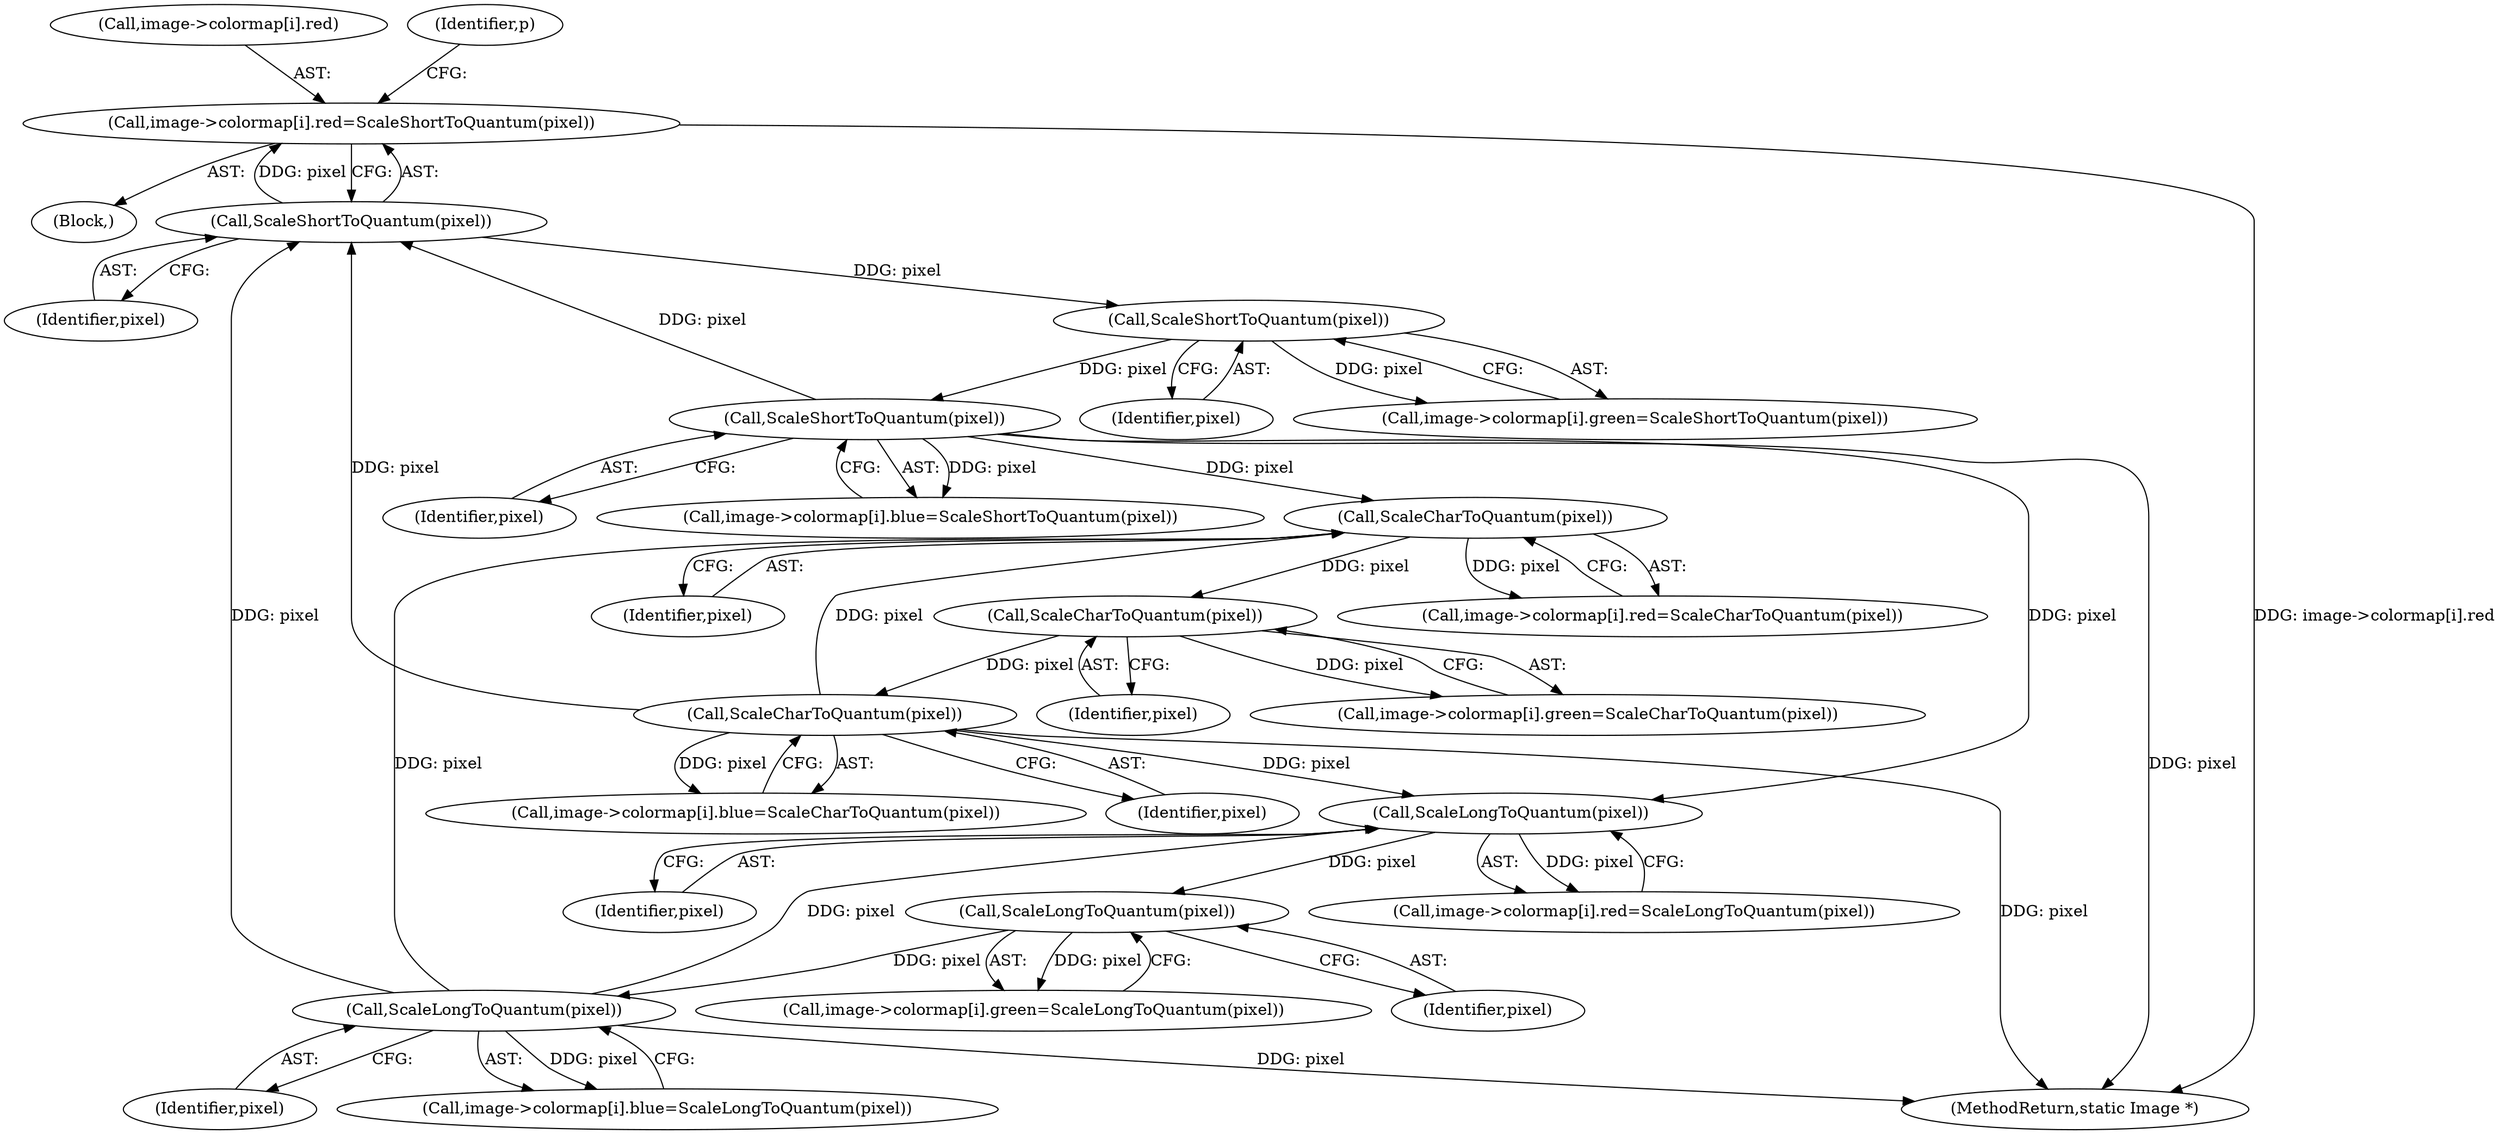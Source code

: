 digraph "0_ImageMagick_f6e9d0d9955e85bdd7540b251cd50d598dacc5e6_36@array" {
"1002192" [label="(Call,image->colormap[i].red=ScaleShortToQuantum(pixel))"];
"1002200" [label="(Call,ScaleShortToQuantum(pixel))"];
"1002234" [label="(Call,ScaleShortToQuantum(pixel))"];
"1002217" [label="(Call,ScaleShortToQuantum(pixel))"];
"1002165" [label="(Call,ScaleCharToQuantum(pixel))"];
"1002149" [label="(Call,ScaleCharToQuantum(pixel))"];
"1002133" [label="(Call,ScaleCharToQuantum(pixel))"];
"1002303" [label="(Call,ScaleLongToQuantum(pixel))"];
"1002286" [label="(Call,ScaleLongToQuantum(pixel))"];
"1002269" [label="(Call,ScaleLongToQuantum(pixel))"];
"1002166" [label="(Identifier,pixel)"];
"1002150" [label="(Identifier,pixel)"];
"1002261" [label="(Call,image->colormap[i].red=ScaleLongToQuantum(pixel))"];
"1002270" [label="(Identifier,pixel)"];
"1002192" [label="(Call,image->colormap[i].red=ScaleShortToQuantum(pixel))"];
"1002200" [label="(Call,ScaleShortToQuantum(pixel))"];
"1002184" [label="(Block,)"];
"1002295" [label="(Call,image->colormap[i].blue=ScaleLongToQuantum(pixel))"];
"1002217" [label="(Call,ScaleShortToQuantum(pixel))"];
"1002459" [label="(MethodReturn,static Image *)"];
"1002125" [label="(Call,image->colormap[i].red=ScaleCharToQuantum(pixel))"];
"1002278" [label="(Call,image->colormap[i].green=ScaleLongToQuantum(pixel))"];
"1002287" [label="(Identifier,pixel)"];
"1002193" [label="(Call,image->colormap[i].red)"];
"1002304" [label="(Identifier,pixel)"];
"1002201" [label="(Identifier,pixel)"];
"1002235" [label="(Identifier,pixel)"];
"1002133" [label="(Call,ScaleCharToQuantum(pixel))"];
"1002203" [label="(Identifier,p)"];
"1002165" [label="(Call,ScaleCharToQuantum(pixel))"];
"1002209" [label="(Call,image->colormap[i].green=ScaleShortToQuantum(pixel))"];
"1002269" [label="(Call,ScaleLongToQuantum(pixel))"];
"1002134" [label="(Identifier,pixel)"];
"1002303" [label="(Call,ScaleLongToQuantum(pixel))"];
"1002157" [label="(Call,image->colormap[i].blue=ScaleCharToQuantum(pixel))"];
"1002286" [label="(Call,ScaleLongToQuantum(pixel))"];
"1002218" [label="(Identifier,pixel)"];
"1002149" [label="(Call,ScaleCharToQuantum(pixel))"];
"1002141" [label="(Call,image->colormap[i].green=ScaleCharToQuantum(pixel))"];
"1002226" [label="(Call,image->colormap[i].blue=ScaleShortToQuantum(pixel))"];
"1002234" [label="(Call,ScaleShortToQuantum(pixel))"];
"1002192" -> "1002184"  [label="AST: "];
"1002192" -> "1002200"  [label="CFG: "];
"1002193" -> "1002192"  [label="AST: "];
"1002200" -> "1002192"  [label="AST: "];
"1002203" -> "1002192"  [label="CFG: "];
"1002192" -> "1002459"  [label="DDG: image->colormap[i].red"];
"1002200" -> "1002192"  [label="DDG: pixel"];
"1002200" -> "1002201"  [label="CFG: "];
"1002201" -> "1002200"  [label="AST: "];
"1002234" -> "1002200"  [label="DDG: pixel"];
"1002165" -> "1002200"  [label="DDG: pixel"];
"1002303" -> "1002200"  [label="DDG: pixel"];
"1002200" -> "1002217"  [label="DDG: pixel"];
"1002234" -> "1002226"  [label="AST: "];
"1002234" -> "1002235"  [label="CFG: "];
"1002235" -> "1002234"  [label="AST: "];
"1002226" -> "1002234"  [label="CFG: "];
"1002234" -> "1002459"  [label="DDG: pixel"];
"1002234" -> "1002133"  [label="DDG: pixel"];
"1002234" -> "1002226"  [label="DDG: pixel"];
"1002217" -> "1002234"  [label="DDG: pixel"];
"1002234" -> "1002269"  [label="DDG: pixel"];
"1002217" -> "1002209"  [label="AST: "];
"1002217" -> "1002218"  [label="CFG: "];
"1002218" -> "1002217"  [label="AST: "];
"1002209" -> "1002217"  [label="CFG: "];
"1002217" -> "1002209"  [label="DDG: pixel"];
"1002165" -> "1002157"  [label="AST: "];
"1002165" -> "1002166"  [label="CFG: "];
"1002166" -> "1002165"  [label="AST: "];
"1002157" -> "1002165"  [label="CFG: "];
"1002165" -> "1002459"  [label="DDG: pixel"];
"1002165" -> "1002133"  [label="DDG: pixel"];
"1002165" -> "1002157"  [label="DDG: pixel"];
"1002149" -> "1002165"  [label="DDG: pixel"];
"1002165" -> "1002269"  [label="DDG: pixel"];
"1002149" -> "1002141"  [label="AST: "];
"1002149" -> "1002150"  [label="CFG: "];
"1002150" -> "1002149"  [label="AST: "];
"1002141" -> "1002149"  [label="CFG: "];
"1002149" -> "1002141"  [label="DDG: pixel"];
"1002133" -> "1002149"  [label="DDG: pixel"];
"1002133" -> "1002125"  [label="AST: "];
"1002133" -> "1002134"  [label="CFG: "];
"1002134" -> "1002133"  [label="AST: "];
"1002125" -> "1002133"  [label="CFG: "];
"1002133" -> "1002125"  [label="DDG: pixel"];
"1002303" -> "1002133"  [label="DDG: pixel"];
"1002303" -> "1002295"  [label="AST: "];
"1002303" -> "1002304"  [label="CFG: "];
"1002304" -> "1002303"  [label="AST: "];
"1002295" -> "1002303"  [label="CFG: "];
"1002303" -> "1002459"  [label="DDG: pixel"];
"1002303" -> "1002269"  [label="DDG: pixel"];
"1002303" -> "1002295"  [label="DDG: pixel"];
"1002286" -> "1002303"  [label="DDG: pixel"];
"1002286" -> "1002278"  [label="AST: "];
"1002286" -> "1002287"  [label="CFG: "];
"1002287" -> "1002286"  [label="AST: "];
"1002278" -> "1002286"  [label="CFG: "];
"1002286" -> "1002278"  [label="DDG: pixel"];
"1002269" -> "1002286"  [label="DDG: pixel"];
"1002269" -> "1002261"  [label="AST: "];
"1002269" -> "1002270"  [label="CFG: "];
"1002270" -> "1002269"  [label="AST: "];
"1002261" -> "1002269"  [label="CFG: "];
"1002269" -> "1002261"  [label="DDG: pixel"];
}
